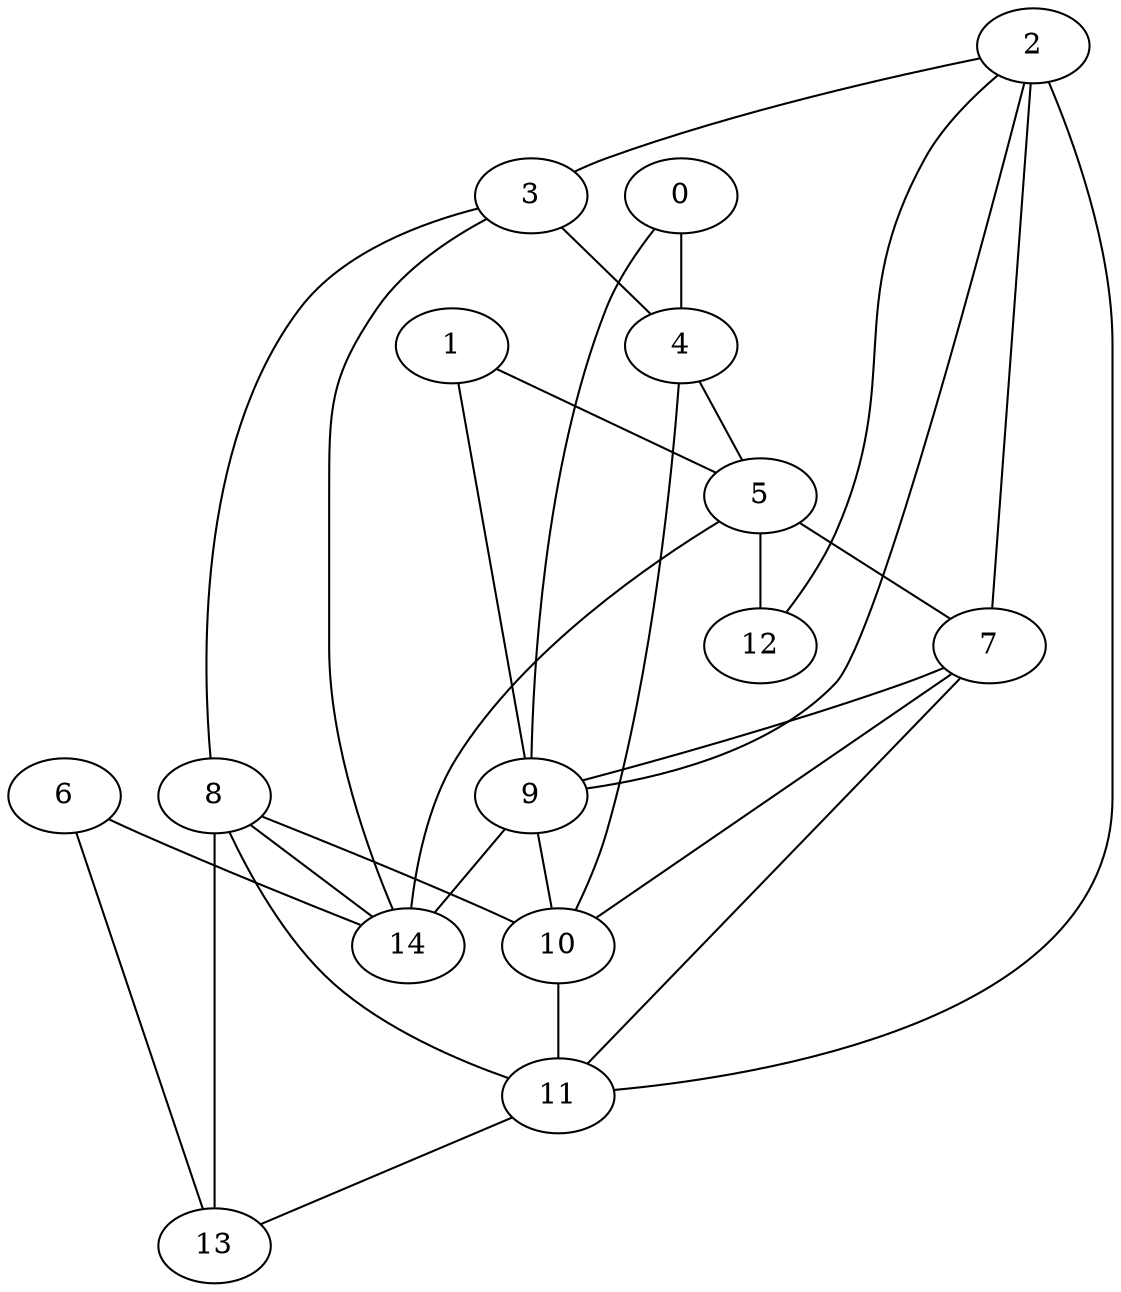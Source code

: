 strict graph {
0;
1;
2;
3;
4;
5;
6;
7;
8;
9;
10;
11;
12;
13;
14;
0 -- 4 [weight=7];
0 -- 9 [weight=8];
1 -- 5 [weight=7];
1 -- 9 [weight=4];
2 -- 3 [weight=4];
2 -- 7 [weight=7];
2 -- 9 [weight=1];
2 -- 11 [weight=7];
2 -- 12 [weight=8];
3 -- 4 [weight=8];
3 -- 8 [weight=1];
3 -- 14 [weight=9];
4 -- 5 [weight=6];
4 -- 10 [weight=4];
5 -- 7 [weight=4];
5 -- 12 [weight=8];
5 -- 14 [weight=10];
6 -- 13 [weight=9];
6 -- 14 [weight=4];
7 -- 9 [weight=7];
7 -- 10 [weight=6];
7 -- 11 [weight=8];
8 -- 10 [weight=3];
8 -- 11 [weight=7];
8 -- 13 [weight=8];
8 -- 14 [weight=1];
9 -- 10 [weight=9];
9 -- 14 [weight=4];
10 -- 11 [weight=5];
11 -- 13 [weight=8];
}
